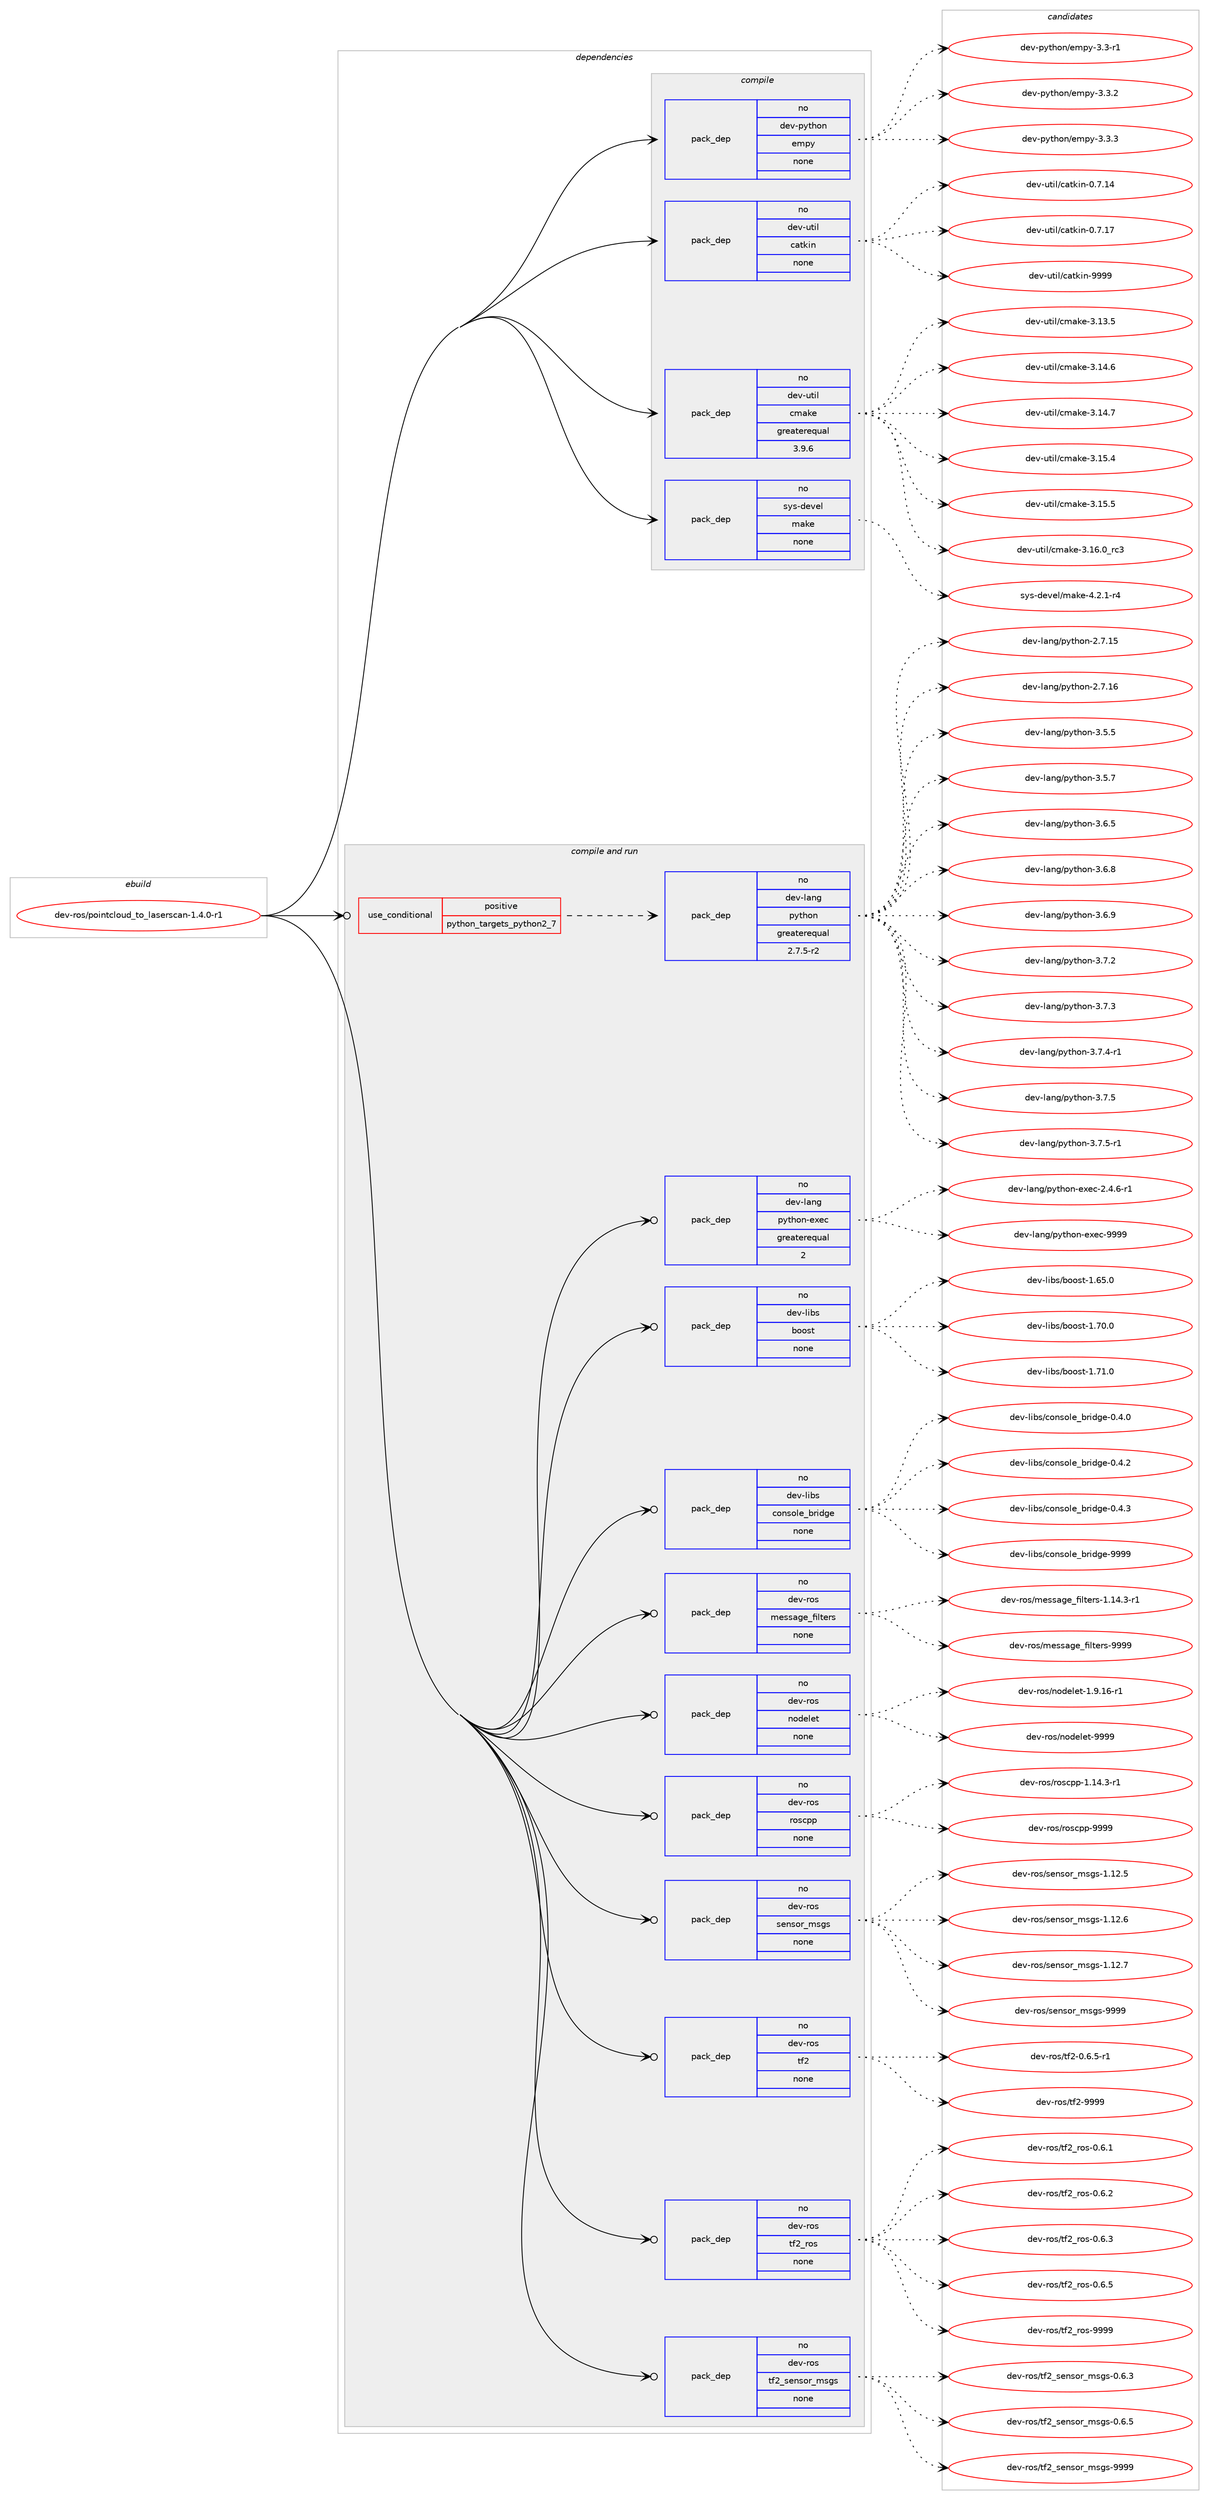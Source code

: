 digraph prolog {

# *************
# Graph options
# *************

newrank=true;
concentrate=true;
compound=true;
graph [rankdir=LR,fontname=Helvetica,fontsize=10,ranksep=1.5];#, ranksep=2.5, nodesep=0.2];
edge  [arrowhead=vee];
node  [fontname=Helvetica,fontsize=10];

# **********
# The ebuild
# **********

subgraph cluster_leftcol {
color=gray;
rank=same;
label=<<i>ebuild</i>>;
id [label="dev-ros/pointcloud_to_laserscan-1.4.0-r1", color=red, width=4, href="../dev-ros/pointcloud_to_laserscan-1.4.0-r1.svg"];
}

# ****************
# The dependencies
# ****************

subgraph cluster_midcol {
color=gray;
label=<<i>dependencies</i>>;
subgraph cluster_compile {
fillcolor="#eeeeee";
style=filled;
label=<<i>compile</i>>;
subgraph pack492065 {
dependency658102 [label=<<TABLE BORDER="0" CELLBORDER="1" CELLSPACING="0" CELLPADDING="4" WIDTH="220"><TR><TD ROWSPAN="6" CELLPADDING="30">pack_dep</TD></TR><TR><TD WIDTH="110">no</TD></TR><TR><TD>dev-python</TD></TR><TR><TD>empy</TD></TR><TR><TD>none</TD></TR><TR><TD></TD></TR></TABLE>>, shape=none, color=blue];
}
id:e -> dependency658102:w [weight=20,style="solid",arrowhead="vee"];
subgraph pack492066 {
dependency658103 [label=<<TABLE BORDER="0" CELLBORDER="1" CELLSPACING="0" CELLPADDING="4" WIDTH="220"><TR><TD ROWSPAN="6" CELLPADDING="30">pack_dep</TD></TR><TR><TD WIDTH="110">no</TD></TR><TR><TD>dev-util</TD></TR><TR><TD>catkin</TD></TR><TR><TD>none</TD></TR><TR><TD></TD></TR></TABLE>>, shape=none, color=blue];
}
id:e -> dependency658103:w [weight=20,style="solid",arrowhead="vee"];
subgraph pack492067 {
dependency658104 [label=<<TABLE BORDER="0" CELLBORDER="1" CELLSPACING="0" CELLPADDING="4" WIDTH="220"><TR><TD ROWSPAN="6" CELLPADDING="30">pack_dep</TD></TR><TR><TD WIDTH="110">no</TD></TR><TR><TD>dev-util</TD></TR><TR><TD>cmake</TD></TR><TR><TD>greaterequal</TD></TR><TR><TD>3.9.6</TD></TR></TABLE>>, shape=none, color=blue];
}
id:e -> dependency658104:w [weight=20,style="solid",arrowhead="vee"];
subgraph pack492068 {
dependency658105 [label=<<TABLE BORDER="0" CELLBORDER="1" CELLSPACING="0" CELLPADDING="4" WIDTH="220"><TR><TD ROWSPAN="6" CELLPADDING="30">pack_dep</TD></TR><TR><TD WIDTH="110">no</TD></TR><TR><TD>sys-devel</TD></TR><TR><TD>make</TD></TR><TR><TD>none</TD></TR><TR><TD></TD></TR></TABLE>>, shape=none, color=blue];
}
id:e -> dependency658105:w [weight=20,style="solid",arrowhead="vee"];
}
subgraph cluster_compileandrun {
fillcolor="#eeeeee";
style=filled;
label=<<i>compile and run</i>>;
subgraph cond154131 {
dependency658106 [label=<<TABLE BORDER="0" CELLBORDER="1" CELLSPACING="0" CELLPADDING="4"><TR><TD ROWSPAN="3" CELLPADDING="10">use_conditional</TD></TR><TR><TD>positive</TD></TR><TR><TD>python_targets_python2_7</TD></TR></TABLE>>, shape=none, color=red];
subgraph pack492069 {
dependency658107 [label=<<TABLE BORDER="0" CELLBORDER="1" CELLSPACING="0" CELLPADDING="4" WIDTH="220"><TR><TD ROWSPAN="6" CELLPADDING="30">pack_dep</TD></TR><TR><TD WIDTH="110">no</TD></TR><TR><TD>dev-lang</TD></TR><TR><TD>python</TD></TR><TR><TD>greaterequal</TD></TR><TR><TD>2.7.5-r2</TD></TR></TABLE>>, shape=none, color=blue];
}
dependency658106:e -> dependency658107:w [weight=20,style="dashed",arrowhead="vee"];
}
id:e -> dependency658106:w [weight=20,style="solid",arrowhead="odotvee"];
subgraph pack492070 {
dependency658108 [label=<<TABLE BORDER="0" CELLBORDER="1" CELLSPACING="0" CELLPADDING="4" WIDTH="220"><TR><TD ROWSPAN="6" CELLPADDING="30">pack_dep</TD></TR><TR><TD WIDTH="110">no</TD></TR><TR><TD>dev-lang</TD></TR><TR><TD>python-exec</TD></TR><TR><TD>greaterequal</TD></TR><TR><TD>2</TD></TR></TABLE>>, shape=none, color=blue];
}
id:e -> dependency658108:w [weight=20,style="solid",arrowhead="odotvee"];
subgraph pack492071 {
dependency658109 [label=<<TABLE BORDER="0" CELLBORDER="1" CELLSPACING="0" CELLPADDING="4" WIDTH="220"><TR><TD ROWSPAN="6" CELLPADDING="30">pack_dep</TD></TR><TR><TD WIDTH="110">no</TD></TR><TR><TD>dev-libs</TD></TR><TR><TD>boost</TD></TR><TR><TD>none</TD></TR><TR><TD></TD></TR></TABLE>>, shape=none, color=blue];
}
id:e -> dependency658109:w [weight=20,style="solid",arrowhead="odotvee"];
subgraph pack492072 {
dependency658110 [label=<<TABLE BORDER="0" CELLBORDER="1" CELLSPACING="0" CELLPADDING="4" WIDTH="220"><TR><TD ROWSPAN="6" CELLPADDING="30">pack_dep</TD></TR><TR><TD WIDTH="110">no</TD></TR><TR><TD>dev-libs</TD></TR><TR><TD>console_bridge</TD></TR><TR><TD>none</TD></TR><TR><TD></TD></TR></TABLE>>, shape=none, color=blue];
}
id:e -> dependency658110:w [weight=20,style="solid",arrowhead="odotvee"];
subgraph pack492073 {
dependency658111 [label=<<TABLE BORDER="0" CELLBORDER="1" CELLSPACING="0" CELLPADDING="4" WIDTH="220"><TR><TD ROWSPAN="6" CELLPADDING="30">pack_dep</TD></TR><TR><TD WIDTH="110">no</TD></TR><TR><TD>dev-ros</TD></TR><TR><TD>message_filters</TD></TR><TR><TD>none</TD></TR><TR><TD></TD></TR></TABLE>>, shape=none, color=blue];
}
id:e -> dependency658111:w [weight=20,style="solid",arrowhead="odotvee"];
subgraph pack492074 {
dependency658112 [label=<<TABLE BORDER="0" CELLBORDER="1" CELLSPACING="0" CELLPADDING="4" WIDTH="220"><TR><TD ROWSPAN="6" CELLPADDING="30">pack_dep</TD></TR><TR><TD WIDTH="110">no</TD></TR><TR><TD>dev-ros</TD></TR><TR><TD>nodelet</TD></TR><TR><TD>none</TD></TR><TR><TD></TD></TR></TABLE>>, shape=none, color=blue];
}
id:e -> dependency658112:w [weight=20,style="solid",arrowhead="odotvee"];
subgraph pack492075 {
dependency658113 [label=<<TABLE BORDER="0" CELLBORDER="1" CELLSPACING="0" CELLPADDING="4" WIDTH="220"><TR><TD ROWSPAN="6" CELLPADDING="30">pack_dep</TD></TR><TR><TD WIDTH="110">no</TD></TR><TR><TD>dev-ros</TD></TR><TR><TD>roscpp</TD></TR><TR><TD>none</TD></TR><TR><TD></TD></TR></TABLE>>, shape=none, color=blue];
}
id:e -> dependency658113:w [weight=20,style="solid",arrowhead="odotvee"];
subgraph pack492076 {
dependency658114 [label=<<TABLE BORDER="0" CELLBORDER="1" CELLSPACING="0" CELLPADDING="4" WIDTH="220"><TR><TD ROWSPAN="6" CELLPADDING="30">pack_dep</TD></TR><TR><TD WIDTH="110">no</TD></TR><TR><TD>dev-ros</TD></TR><TR><TD>sensor_msgs</TD></TR><TR><TD>none</TD></TR><TR><TD></TD></TR></TABLE>>, shape=none, color=blue];
}
id:e -> dependency658114:w [weight=20,style="solid",arrowhead="odotvee"];
subgraph pack492077 {
dependency658115 [label=<<TABLE BORDER="0" CELLBORDER="1" CELLSPACING="0" CELLPADDING="4" WIDTH="220"><TR><TD ROWSPAN="6" CELLPADDING="30">pack_dep</TD></TR><TR><TD WIDTH="110">no</TD></TR><TR><TD>dev-ros</TD></TR><TR><TD>tf2</TD></TR><TR><TD>none</TD></TR><TR><TD></TD></TR></TABLE>>, shape=none, color=blue];
}
id:e -> dependency658115:w [weight=20,style="solid",arrowhead="odotvee"];
subgraph pack492078 {
dependency658116 [label=<<TABLE BORDER="0" CELLBORDER="1" CELLSPACING="0" CELLPADDING="4" WIDTH="220"><TR><TD ROWSPAN="6" CELLPADDING="30">pack_dep</TD></TR><TR><TD WIDTH="110">no</TD></TR><TR><TD>dev-ros</TD></TR><TR><TD>tf2_ros</TD></TR><TR><TD>none</TD></TR><TR><TD></TD></TR></TABLE>>, shape=none, color=blue];
}
id:e -> dependency658116:w [weight=20,style="solid",arrowhead="odotvee"];
subgraph pack492079 {
dependency658117 [label=<<TABLE BORDER="0" CELLBORDER="1" CELLSPACING="0" CELLPADDING="4" WIDTH="220"><TR><TD ROWSPAN="6" CELLPADDING="30">pack_dep</TD></TR><TR><TD WIDTH="110">no</TD></TR><TR><TD>dev-ros</TD></TR><TR><TD>tf2_sensor_msgs</TD></TR><TR><TD>none</TD></TR><TR><TD></TD></TR></TABLE>>, shape=none, color=blue];
}
id:e -> dependency658117:w [weight=20,style="solid",arrowhead="odotvee"];
}
subgraph cluster_run {
fillcolor="#eeeeee";
style=filled;
label=<<i>run</i>>;
}
}

# **************
# The candidates
# **************

subgraph cluster_choices {
rank=same;
color=gray;
label=<<i>candidates</i>>;

subgraph choice492065 {
color=black;
nodesep=1;
choice1001011184511212111610411111047101109112121455146514511449 [label="dev-python/empy-3.3-r1", color=red, width=4,href="../dev-python/empy-3.3-r1.svg"];
choice1001011184511212111610411111047101109112121455146514650 [label="dev-python/empy-3.3.2", color=red, width=4,href="../dev-python/empy-3.3.2.svg"];
choice1001011184511212111610411111047101109112121455146514651 [label="dev-python/empy-3.3.3", color=red, width=4,href="../dev-python/empy-3.3.3.svg"];
dependency658102:e -> choice1001011184511212111610411111047101109112121455146514511449:w [style=dotted,weight="100"];
dependency658102:e -> choice1001011184511212111610411111047101109112121455146514650:w [style=dotted,weight="100"];
dependency658102:e -> choice1001011184511212111610411111047101109112121455146514651:w [style=dotted,weight="100"];
}
subgraph choice492066 {
color=black;
nodesep=1;
choice1001011184511711610510847999711610710511045484655464952 [label="dev-util/catkin-0.7.14", color=red, width=4,href="../dev-util/catkin-0.7.14.svg"];
choice1001011184511711610510847999711610710511045484655464955 [label="dev-util/catkin-0.7.17", color=red, width=4,href="../dev-util/catkin-0.7.17.svg"];
choice100101118451171161051084799971161071051104557575757 [label="dev-util/catkin-9999", color=red, width=4,href="../dev-util/catkin-9999.svg"];
dependency658103:e -> choice1001011184511711610510847999711610710511045484655464952:w [style=dotted,weight="100"];
dependency658103:e -> choice1001011184511711610510847999711610710511045484655464955:w [style=dotted,weight="100"];
dependency658103:e -> choice100101118451171161051084799971161071051104557575757:w [style=dotted,weight="100"];
}
subgraph choice492067 {
color=black;
nodesep=1;
choice1001011184511711610510847991099710710145514649514653 [label="dev-util/cmake-3.13.5", color=red, width=4,href="../dev-util/cmake-3.13.5.svg"];
choice1001011184511711610510847991099710710145514649524654 [label="dev-util/cmake-3.14.6", color=red, width=4,href="../dev-util/cmake-3.14.6.svg"];
choice1001011184511711610510847991099710710145514649524655 [label="dev-util/cmake-3.14.7", color=red, width=4,href="../dev-util/cmake-3.14.7.svg"];
choice1001011184511711610510847991099710710145514649534652 [label="dev-util/cmake-3.15.4", color=red, width=4,href="../dev-util/cmake-3.15.4.svg"];
choice1001011184511711610510847991099710710145514649534653 [label="dev-util/cmake-3.15.5", color=red, width=4,href="../dev-util/cmake-3.15.5.svg"];
choice1001011184511711610510847991099710710145514649544648951149951 [label="dev-util/cmake-3.16.0_rc3", color=red, width=4,href="../dev-util/cmake-3.16.0_rc3.svg"];
dependency658104:e -> choice1001011184511711610510847991099710710145514649514653:w [style=dotted,weight="100"];
dependency658104:e -> choice1001011184511711610510847991099710710145514649524654:w [style=dotted,weight="100"];
dependency658104:e -> choice1001011184511711610510847991099710710145514649524655:w [style=dotted,weight="100"];
dependency658104:e -> choice1001011184511711610510847991099710710145514649534652:w [style=dotted,weight="100"];
dependency658104:e -> choice1001011184511711610510847991099710710145514649534653:w [style=dotted,weight="100"];
dependency658104:e -> choice1001011184511711610510847991099710710145514649544648951149951:w [style=dotted,weight="100"];
}
subgraph choice492068 {
color=black;
nodesep=1;
choice1151211154510010111810110847109971071014552465046494511452 [label="sys-devel/make-4.2.1-r4", color=red, width=4,href="../sys-devel/make-4.2.1-r4.svg"];
dependency658105:e -> choice1151211154510010111810110847109971071014552465046494511452:w [style=dotted,weight="100"];
}
subgraph choice492069 {
color=black;
nodesep=1;
choice10010111845108971101034711212111610411111045504655464953 [label="dev-lang/python-2.7.15", color=red, width=4,href="../dev-lang/python-2.7.15.svg"];
choice10010111845108971101034711212111610411111045504655464954 [label="dev-lang/python-2.7.16", color=red, width=4,href="../dev-lang/python-2.7.16.svg"];
choice100101118451089711010347112121116104111110455146534653 [label="dev-lang/python-3.5.5", color=red, width=4,href="../dev-lang/python-3.5.5.svg"];
choice100101118451089711010347112121116104111110455146534655 [label="dev-lang/python-3.5.7", color=red, width=4,href="../dev-lang/python-3.5.7.svg"];
choice100101118451089711010347112121116104111110455146544653 [label="dev-lang/python-3.6.5", color=red, width=4,href="../dev-lang/python-3.6.5.svg"];
choice100101118451089711010347112121116104111110455146544656 [label="dev-lang/python-3.6.8", color=red, width=4,href="../dev-lang/python-3.6.8.svg"];
choice100101118451089711010347112121116104111110455146544657 [label="dev-lang/python-3.6.9", color=red, width=4,href="../dev-lang/python-3.6.9.svg"];
choice100101118451089711010347112121116104111110455146554650 [label="dev-lang/python-3.7.2", color=red, width=4,href="../dev-lang/python-3.7.2.svg"];
choice100101118451089711010347112121116104111110455146554651 [label="dev-lang/python-3.7.3", color=red, width=4,href="../dev-lang/python-3.7.3.svg"];
choice1001011184510897110103471121211161041111104551465546524511449 [label="dev-lang/python-3.7.4-r1", color=red, width=4,href="../dev-lang/python-3.7.4-r1.svg"];
choice100101118451089711010347112121116104111110455146554653 [label="dev-lang/python-3.7.5", color=red, width=4,href="../dev-lang/python-3.7.5.svg"];
choice1001011184510897110103471121211161041111104551465546534511449 [label="dev-lang/python-3.7.5-r1", color=red, width=4,href="../dev-lang/python-3.7.5-r1.svg"];
dependency658107:e -> choice10010111845108971101034711212111610411111045504655464953:w [style=dotted,weight="100"];
dependency658107:e -> choice10010111845108971101034711212111610411111045504655464954:w [style=dotted,weight="100"];
dependency658107:e -> choice100101118451089711010347112121116104111110455146534653:w [style=dotted,weight="100"];
dependency658107:e -> choice100101118451089711010347112121116104111110455146534655:w [style=dotted,weight="100"];
dependency658107:e -> choice100101118451089711010347112121116104111110455146544653:w [style=dotted,weight="100"];
dependency658107:e -> choice100101118451089711010347112121116104111110455146544656:w [style=dotted,weight="100"];
dependency658107:e -> choice100101118451089711010347112121116104111110455146544657:w [style=dotted,weight="100"];
dependency658107:e -> choice100101118451089711010347112121116104111110455146554650:w [style=dotted,weight="100"];
dependency658107:e -> choice100101118451089711010347112121116104111110455146554651:w [style=dotted,weight="100"];
dependency658107:e -> choice1001011184510897110103471121211161041111104551465546524511449:w [style=dotted,weight="100"];
dependency658107:e -> choice100101118451089711010347112121116104111110455146554653:w [style=dotted,weight="100"];
dependency658107:e -> choice1001011184510897110103471121211161041111104551465546534511449:w [style=dotted,weight="100"];
}
subgraph choice492070 {
color=black;
nodesep=1;
choice10010111845108971101034711212111610411111045101120101994550465246544511449 [label="dev-lang/python-exec-2.4.6-r1", color=red, width=4,href="../dev-lang/python-exec-2.4.6-r1.svg"];
choice10010111845108971101034711212111610411111045101120101994557575757 [label="dev-lang/python-exec-9999", color=red, width=4,href="../dev-lang/python-exec-9999.svg"];
dependency658108:e -> choice10010111845108971101034711212111610411111045101120101994550465246544511449:w [style=dotted,weight="100"];
dependency658108:e -> choice10010111845108971101034711212111610411111045101120101994557575757:w [style=dotted,weight="100"];
}
subgraph choice492071 {
color=black;
nodesep=1;
choice1001011184510810598115479811111111511645494654534648 [label="dev-libs/boost-1.65.0", color=red, width=4,href="../dev-libs/boost-1.65.0.svg"];
choice1001011184510810598115479811111111511645494655484648 [label="dev-libs/boost-1.70.0", color=red, width=4,href="../dev-libs/boost-1.70.0.svg"];
choice1001011184510810598115479811111111511645494655494648 [label="dev-libs/boost-1.71.0", color=red, width=4,href="../dev-libs/boost-1.71.0.svg"];
dependency658109:e -> choice1001011184510810598115479811111111511645494654534648:w [style=dotted,weight="100"];
dependency658109:e -> choice1001011184510810598115479811111111511645494655484648:w [style=dotted,weight="100"];
dependency658109:e -> choice1001011184510810598115479811111111511645494655494648:w [style=dotted,weight="100"];
}
subgraph choice492072 {
color=black;
nodesep=1;
choice100101118451081059811547991111101151111081019598114105100103101454846524648 [label="dev-libs/console_bridge-0.4.0", color=red, width=4,href="../dev-libs/console_bridge-0.4.0.svg"];
choice100101118451081059811547991111101151111081019598114105100103101454846524650 [label="dev-libs/console_bridge-0.4.2", color=red, width=4,href="../dev-libs/console_bridge-0.4.2.svg"];
choice100101118451081059811547991111101151111081019598114105100103101454846524651 [label="dev-libs/console_bridge-0.4.3", color=red, width=4,href="../dev-libs/console_bridge-0.4.3.svg"];
choice1001011184510810598115479911111011511110810195981141051001031014557575757 [label="dev-libs/console_bridge-9999", color=red, width=4,href="../dev-libs/console_bridge-9999.svg"];
dependency658110:e -> choice100101118451081059811547991111101151111081019598114105100103101454846524648:w [style=dotted,weight="100"];
dependency658110:e -> choice100101118451081059811547991111101151111081019598114105100103101454846524650:w [style=dotted,weight="100"];
dependency658110:e -> choice100101118451081059811547991111101151111081019598114105100103101454846524651:w [style=dotted,weight="100"];
dependency658110:e -> choice1001011184510810598115479911111011511110810195981141051001031014557575757:w [style=dotted,weight="100"];
}
subgraph choice492073 {
color=black;
nodesep=1;
choice10010111845114111115471091011151159710310195102105108116101114115454946495246514511449 [label="dev-ros/message_filters-1.14.3-r1", color=red, width=4,href="../dev-ros/message_filters-1.14.3-r1.svg"];
choice100101118451141111154710910111511597103101951021051081161011141154557575757 [label="dev-ros/message_filters-9999", color=red, width=4,href="../dev-ros/message_filters-9999.svg"];
dependency658111:e -> choice10010111845114111115471091011151159710310195102105108116101114115454946495246514511449:w [style=dotted,weight="100"];
dependency658111:e -> choice100101118451141111154710910111511597103101951021051081161011141154557575757:w [style=dotted,weight="100"];
}
subgraph choice492074 {
color=black;
nodesep=1;
choice1001011184511411111547110111100101108101116454946574649544511449 [label="dev-ros/nodelet-1.9.16-r1", color=red, width=4,href="../dev-ros/nodelet-1.9.16-r1.svg"];
choice10010111845114111115471101111001011081011164557575757 [label="dev-ros/nodelet-9999", color=red, width=4,href="../dev-ros/nodelet-9999.svg"];
dependency658112:e -> choice1001011184511411111547110111100101108101116454946574649544511449:w [style=dotted,weight="100"];
dependency658112:e -> choice10010111845114111115471101111001011081011164557575757:w [style=dotted,weight="100"];
}
subgraph choice492075 {
color=black;
nodesep=1;
choice100101118451141111154711411111599112112454946495246514511449 [label="dev-ros/roscpp-1.14.3-r1", color=red, width=4,href="../dev-ros/roscpp-1.14.3-r1.svg"];
choice1001011184511411111547114111115991121124557575757 [label="dev-ros/roscpp-9999", color=red, width=4,href="../dev-ros/roscpp-9999.svg"];
dependency658113:e -> choice100101118451141111154711411111599112112454946495246514511449:w [style=dotted,weight="100"];
dependency658113:e -> choice1001011184511411111547114111115991121124557575757:w [style=dotted,weight="100"];
}
subgraph choice492076 {
color=black;
nodesep=1;
choice10010111845114111115471151011101151111149510911510311545494649504653 [label="dev-ros/sensor_msgs-1.12.5", color=red, width=4,href="../dev-ros/sensor_msgs-1.12.5.svg"];
choice10010111845114111115471151011101151111149510911510311545494649504654 [label="dev-ros/sensor_msgs-1.12.6", color=red, width=4,href="../dev-ros/sensor_msgs-1.12.6.svg"];
choice10010111845114111115471151011101151111149510911510311545494649504655 [label="dev-ros/sensor_msgs-1.12.7", color=red, width=4,href="../dev-ros/sensor_msgs-1.12.7.svg"];
choice1001011184511411111547115101110115111114951091151031154557575757 [label="dev-ros/sensor_msgs-9999", color=red, width=4,href="../dev-ros/sensor_msgs-9999.svg"];
dependency658114:e -> choice10010111845114111115471151011101151111149510911510311545494649504653:w [style=dotted,weight="100"];
dependency658114:e -> choice10010111845114111115471151011101151111149510911510311545494649504654:w [style=dotted,weight="100"];
dependency658114:e -> choice10010111845114111115471151011101151111149510911510311545494649504655:w [style=dotted,weight="100"];
dependency658114:e -> choice1001011184511411111547115101110115111114951091151031154557575757:w [style=dotted,weight="100"];
}
subgraph choice492077 {
color=black;
nodesep=1;
choice1001011184511411111547116102504548465446534511449 [label="dev-ros/tf2-0.6.5-r1", color=red, width=4,href="../dev-ros/tf2-0.6.5-r1.svg"];
choice1001011184511411111547116102504557575757 [label="dev-ros/tf2-9999", color=red, width=4,href="../dev-ros/tf2-9999.svg"];
dependency658115:e -> choice1001011184511411111547116102504548465446534511449:w [style=dotted,weight="100"];
dependency658115:e -> choice1001011184511411111547116102504557575757:w [style=dotted,weight="100"];
}
subgraph choice492078 {
color=black;
nodesep=1;
choice10010111845114111115471161025095114111115454846544649 [label="dev-ros/tf2_ros-0.6.1", color=red, width=4,href="../dev-ros/tf2_ros-0.6.1.svg"];
choice10010111845114111115471161025095114111115454846544650 [label="dev-ros/tf2_ros-0.6.2", color=red, width=4,href="../dev-ros/tf2_ros-0.6.2.svg"];
choice10010111845114111115471161025095114111115454846544651 [label="dev-ros/tf2_ros-0.6.3", color=red, width=4,href="../dev-ros/tf2_ros-0.6.3.svg"];
choice10010111845114111115471161025095114111115454846544653 [label="dev-ros/tf2_ros-0.6.5", color=red, width=4,href="../dev-ros/tf2_ros-0.6.5.svg"];
choice100101118451141111154711610250951141111154557575757 [label="dev-ros/tf2_ros-9999", color=red, width=4,href="../dev-ros/tf2_ros-9999.svg"];
dependency658116:e -> choice10010111845114111115471161025095114111115454846544649:w [style=dotted,weight="100"];
dependency658116:e -> choice10010111845114111115471161025095114111115454846544650:w [style=dotted,weight="100"];
dependency658116:e -> choice10010111845114111115471161025095114111115454846544651:w [style=dotted,weight="100"];
dependency658116:e -> choice10010111845114111115471161025095114111115454846544653:w [style=dotted,weight="100"];
dependency658116:e -> choice100101118451141111154711610250951141111154557575757:w [style=dotted,weight="100"];
}
subgraph choice492079 {
color=black;
nodesep=1;
choice1001011184511411111547116102509511510111011511111495109115103115454846544651 [label="dev-ros/tf2_sensor_msgs-0.6.3", color=red, width=4,href="../dev-ros/tf2_sensor_msgs-0.6.3.svg"];
choice1001011184511411111547116102509511510111011511111495109115103115454846544653 [label="dev-ros/tf2_sensor_msgs-0.6.5", color=red, width=4,href="../dev-ros/tf2_sensor_msgs-0.6.5.svg"];
choice10010111845114111115471161025095115101110115111114951091151031154557575757 [label="dev-ros/tf2_sensor_msgs-9999", color=red, width=4,href="../dev-ros/tf2_sensor_msgs-9999.svg"];
dependency658117:e -> choice1001011184511411111547116102509511510111011511111495109115103115454846544651:w [style=dotted,weight="100"];
dependency658117:e -> choice1001011184511411111547116102509511510111011511111495109115103115454846544653:w [style=dotted,weight="100"];
dependency658117:e -> choice10010111845114111115471161025095115101110115111114951091151031154557575757:w [style=dotted,weight="100"];
}
}

}
